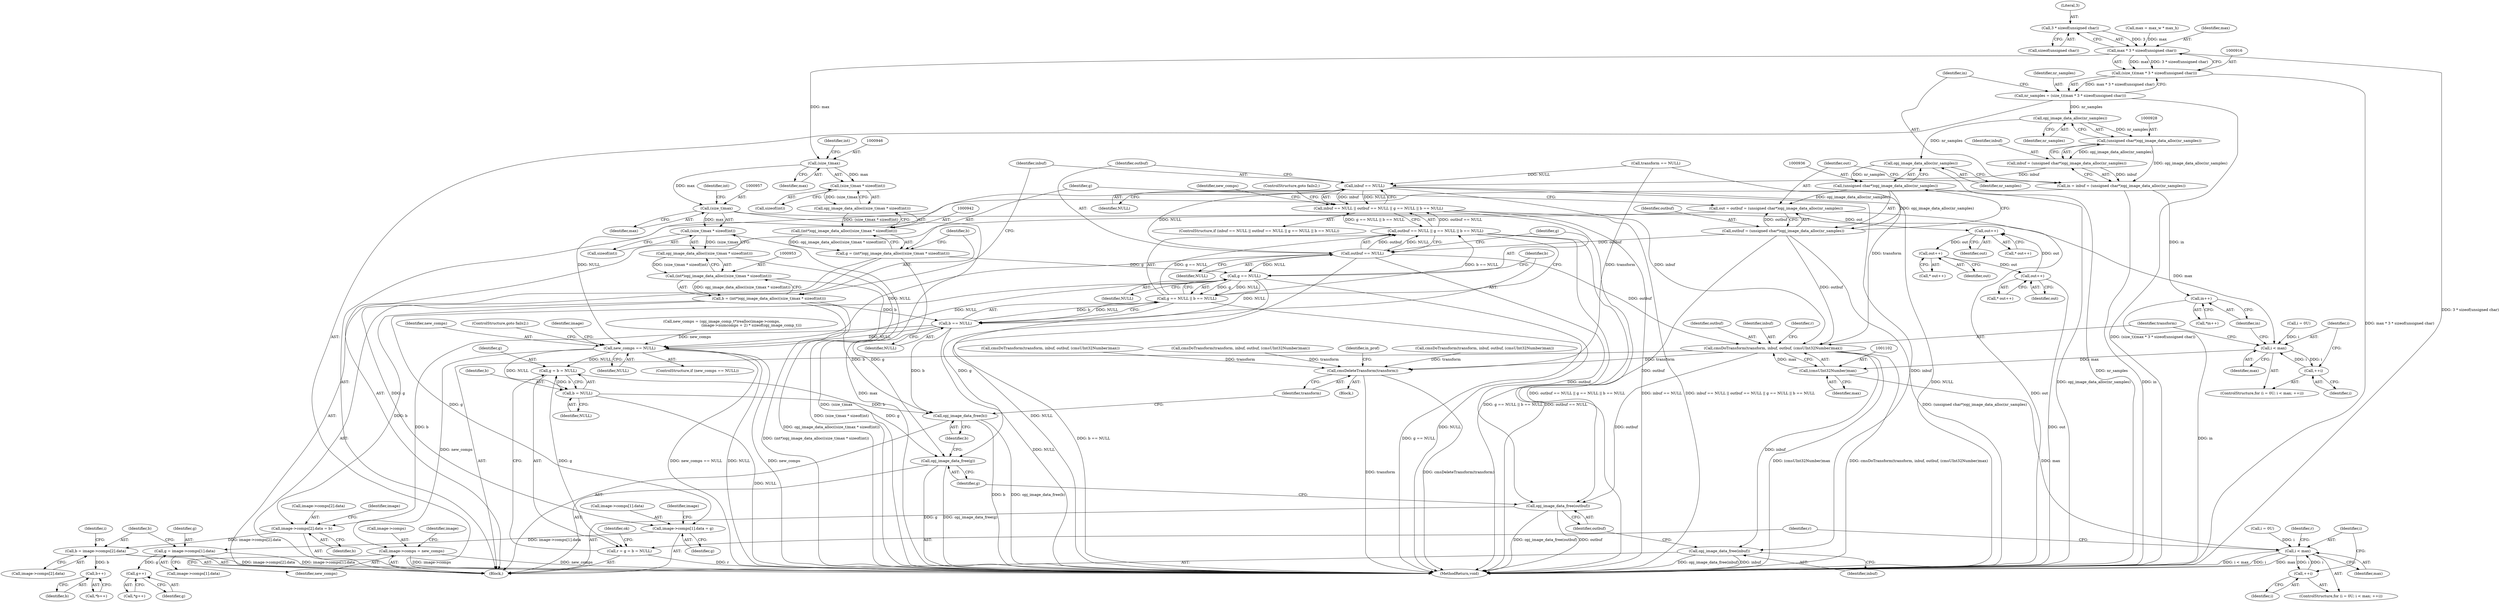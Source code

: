 digraph "0_openjpeg_2e5ab1d9987831c981ff05862e8ccf1381ed58ea@API" {
"1000919" [label="(Call,3 * sizeof(unsigned char))"];
"1000917" [label="(Call,max * 3 * sizeof(unsigned char))"];
"1000915" [label="(Call,(size_t)(max * 3 * sizeof(unsigned char)))"];
"1000913" [label="(Call,nr_samples = (size_t)(max * 3 * sizeof(unsigned char)))"];
"1000929" [label="(Call,opj_image_data_alloc(nr_samples))"];
"1000927" [label="(Call,(unsigned char*)opj_image_data_alloc(nr_samples))"];
"1000923" [label="(Call,in = inbuf = (unsigned char*)opj_image_data_alloc(nr_samples))"];
"1001090" [label="(Call,in++)"];
"1000925" [label="(Call,inbuf = (unsigned char*)opj_image_data_alloc(nr_samples))"];
"1000963" [label="(Call,inbuf == NULL)"];
"1000962" [label="(Call,inbuf == NULL || outbuf == NULL || g == NULL || b == NULL)"];
"1000967" [label="(Call,outbuf == NULL)"];
"1000966" [label="(Call,outbuf == NULL || g == NULL || b == NULL)"];
"1000971" [label="(Call,g == NULL)"];
"1000970" [label="(Call,g == NULL || b == NULL)"];
"1000974" [label="(Call,b == NULL)"];
"1000996" [label="(Call,new_comps == NULL)"];
"1001001" [label="(Call,image->comps = new_comps)"];
"1001170" [label="(Call,g = b = NULL)"];
"1001168" [label="(Call,r = g = b = NULL)"];
"1001183" [label="(Call,opj_image_data_free(g))"];
"1001172" [label="(Call,b = NULL)"];
"1001185" [label="(Call,opj_image_data_free(b))"];
"1001055" [label="(Call,image->comps[2].data = b)"];
"1001122" [label="(Call,b = image->comps[2].data)"];
"1001161" [label="(Call,b++)"];
"1001046" [label="(Call,image->comps[1].data = g)"];
"1001113" [label="(Call,g = image->comps[1].data)"];
"1001152" [label="(Call,g++)"];
"1001097" [label="(Call,cmsDoTransform(transform, inbuf, outbuf, (cmsUInt32Number)max))"];
"1001179" [label="(Call,opj_image_data_free(inbuf))"];
"1001181" [label="(Call,opj_image_data_free(outbuf))"];
"1001473" [label="(Call,cmsDeleteTransform(transform))"];
"1000937" [label="(Call,opj_image_data_alloc(nr_samples))"];
"1000935" [label="(Call,(unsigned char*)opj_image_data_alloc(nr_samples))"];
"1000931" [label="(Call,out = outbuf = (unsigned char*)opj_image_data_alloc(nr_samples))"];
"1001148" [label="(Call,out++)"];
"1001157" [label="(Call,out++)"];
"1001166" [label="(Call,out++)"];
"1000933" [label="(Call,outbuf = (unsigned char*)opj_image_data_alloc(nr_samples))"];
"1000945" [label="(Call,(size_t)max)"];
"1000944" [label="(Call,(size_t)max * sizeof(int))"];
"1000943" [label="(Call,opj_image_data_alloc((size_t)max * sizeof(int)))"];
"1000941" [label="(Call,(int*)opj_image_data_alloc((size_t)max * sizeof(int)))"];
"1000939" [label="(Call,g = (int*)opj_image_data_alloc((size_t)max * sizeof(int)))"];
"1000956" [label="(Call,(size_t)max)"];
"1000955" [label="(Call,(size_t)max * sizeof(int))"];
"1000954" [label="(Call,opj_image_data_alloc((size_t)max * sizeof(int)))"];
"1000952" [label="(Call,(int*)opj_image_data_alloc((size_t)max * sizeof(int)))"];
"1000950" [label="(Call,b = (int*)opj_image_data_alloc((size_t)max * sizeof(int)))"];
"1001082" [label="(Call,i < max)"];
"1001085" [label="(Call,++i)"];
"1001101" [label="(Call,(cmsUInt32Number)max)"];
"1001135" [label="(Call,i < max)"];
"1001138" [label="(Call,++i)"];
"1001005" [label="(Identifier,new_comps)"];
"1001103" [label="(Identifier,max)"];
"1001099" [label="(Identifier,inbuf)"];
"1001168" [label="(Call,r = g = b = NULL)"];
"1001115" [label="(Call,image->comps[1].data)"];
"1001169" [label="(Identifier,r)"];
"1000929" [label="(Call,opj_image_data_alloc(nr_samples))"];
"1000969" [label="(Identifier,NULL)"];
"1000963" [label="(Call,inbuf == NULL)"];
"1000947" [label="(Identifier,max)"];
"1000961" [label="(ControlStructure,if (inbuf == NULL || outbuf == NULL || g == NULL || b == NULL))"];
"1001158" [label="(Identifier,out)"];
"1000948" [label="(Call,sizeof(int))"];
"1000997" [label="(Identifier,new_comps)"];
"1000919" [label="(Call,3 * sizeof(unsigned char))"];
"1001056" [label="(Call,image->comps[2].data)"];
"1000933" [label="(Call,outbuf = (unsigned char*)opj_image_data_alloc(nr_samples))"];
"1001085" [label="(Call,++i)"];
"1001079" [label="(Call,i = 0U)"];
"1000938" [label="(Identifier,nr_samples)"];
"1001054" [label="(Identifier,g)"];
"1001090" [label="(Call,in++)"];
"1000970" [label="(Call,g == NULL || b == NULL)"];
"1001059" [label="(Identifier,image)"];
"1001149" [label="(Identifier,out)"];
"1000915" [label="(Call,(size_t)(max * 3 * sizeof(unsigned char)))"];
"1000962" [label="(Call,inbuf == NULL || outbuf == NULL || g == NULL || b == NULL)"];
"1001135" [label="(Call,i < max)"];
"1001063" [label="(Identifier,b)"];
"1001132" [label="(Call,i = 0U)"];
"1001476" [label="(Identifier,in_prof)"];
"1001133" [label="(Identifier,i)"];
"1001084" [label="(Identifier,max)"];
"1000931" [label="(Call,out = outbuf = (unsigned char*)opj_image_data_alloc(nr_samples))"];
"1001055" [label="(Call,image->comps[2].data = b)"];
"1001078" [label="(ControlStructure,for (i = 0U; i < max; ++i))"];
"1000954" [label="(Call,opj_image_data_alloc((size_t)max * sizeof(int)))"];
"1001138" [label="(Call,++i)"];
"1000932" [label="(Identifier,out)"];
"1000958" [label="(Identifier,max)"];
"1001182" [label="(Identifier,outbuf)"];
"1000959" [label="(Call,sizeof(int))"];
"1001487" [label="(MethodReturn,void)"];
"1000960" [label="(Identifier,int)"];
"1000927" [label="(Call,(unsigned char*)opj_image_data_alloc(nr_samples))"];
"1001105" [label="(Identifier,r)"];
"1000945" [label="(Call,(size_t)max)"];
"1001124" [label="(Call,image->comps[2].data)"];
"1000917" [label="(Call,max * 3 * sizeof(unsigned char))"];
"1000930" [label="(Identifier,nr_samples)"];
"1000980" [label="(Identifier,new_comps)"];
"1001097" [label="(Call,cmsDoTransform(transform, inbuf, outbuf, (cmsUInt32Number)max))"];
"1001101" [label="(Call,(cmsUInt32Number)max)"];
"1001151" [label="(Call,*g++)"];
"1001473" [label="(Call,cmsDeleteTransform(transform))"];
"1000920" [label="(Literal,3)"];
"1001184" [label="(Identifier,g)"];
"1001181" [label="(Call,opj_image_data_free(outbuf))"];
"1001139" [label="(Identifier,i)"];
"1000972" [label="(Identifier,g)"];
"1000949" [label="(Identifier,int)"];
"1000976" [label="(Identifier,NULL)"];
"1000955" [label="(Call,(size_t)max * sizeof(int))"];
"1001174" [label="(Identifier,NULL)"];
"1001123" [label="(Identifier,b)"];
"1001091" [label="(Identifier,in)"];
"1001153" [label="(Identifier,g)"];
"1001179" [label="(Call,opj_image_data_free(inbuf))"];
"1001137" [label="(Identifier,max)"];
"1000965" [label="(Identifier,NULL)"];
"1000978" [label="(ControlStructure,goto fails2;)"];
"1000952" [label="(Call,(int*)opj_image_data_alloc((size_t)max * sizeof(int)))"];
"1001083" [label="(Identifier,i)"];
"1000966" [label="(Call,outbuf == NULL || g == NULL || b == NULL)"];
"1000944" [label="(Call,(size_t)max * sizeof(int))"];
"1001082" [label="(Call,i < max)"];
"1000995" [label="(ControlStructure,if (new_comps == NULL))"];
"1001186" [label="(Identifier,b)"];
"1001009" [label="(Identifier,image)"];
"1001152" [label="(Call,g++)"];
"1001162" [label="(Identifier,b)"];
"1000973" [label="(Identifier,NULL)"];
"1000913" [label="(Call,nr_samples = (size_t)(max * 3 * sizeof(unsigned char)))"];
"1000492" [label="(Call,transform == NULL)"];
"1000939" [label="(Call,g = (int*)opj_image_data_alloc((size_t)max * sizeof(int)))"];
"1000971" [label="(Call,g == NULL)"];
"1000902" [label="(Block,)"];
"1001172" [label="(Call,b = NULL)"];
"1000943" [label="(Call,opj_image_data_alloc((size_t)max * sizeof(int)))"];
"1000925" [label="(Call,inbuf = (unsigned char*)opj_image_data_alloc(nr_samples))"];
"1001047" [label="(Call,image->comps[1].data)"];
"1001066" [label="(Identifier,image)"];
"1001000" [label="(ControlStructure,goto fails2;)"];
"1001089" [label="(Call,*in++)"];
"1000817" [label="(Call,cmsDoTransform(transform, inbuf, outbuf, (cmsUInt32Number)max))"];
"1001100" [label="(Identifier,outbuf)"];
"1001173" [label="(Identifier,b)"];
"1000937" [label="(Call,opj_image_data_alloc(nr_samples))"];
"1000934" [label="(Identifier,outbuf)"];
"1001183" [label="(Call,opj_image_data_free(g))"];
"1000113" [label="(Block,)"];
"1001144" [label="(Identifier,r)"];
"1001157" [label="(Call,out++)"];
"1000979" [label="(Call,new_comps = (opj_image_comp_t*)realloc(image->comps,\n                                                   (image->numcomps + 2) * sizeof(opj_image_comp_t)))"];
"1001166" [label="(Call,out++)"];
"1000956" [label="(Call,(size_t)max)"];
"1001136" [label="(Identifier,i)"];
"1001113" [label="(Call,g = image->comps[1].data)"];
"1001383" [label="(Call,cmsDoTransform(transform, inbuf, outbuf, (cmsUInt32Number)max))"];
"1000923" [label="(Call,in = inbuf = (unsigned char*)opj_image_data_alloc(nr_samples))"];
"1000996" [label="(Call,new_comps == NULL)"];
"1001474" [label="(Identifier,transform)"];
"1001167" [label="(Identifier,out)"];
"1001171" [label="(Identifier,g)"];
"1001165" [label="(Call,* out++)"];
"1000908" [label="(Call,max = max_w * max_h)"];
"1001086" [label="(Identifier,i)"];
"1000627" [label="(Call,cmsDoTransform(transform, inbuf, outbuf, (cmsUInt32Number)max))"];
"1000998" [label="(Identifier,NULL)"];
"1001147" [label="(Call,* out++)"];
"1001131" [label="(ControlStructure,for (i = 0U; i < max; ++i))"];
"1001160" [label="(Call,*b++)"];
"1000921" [label="(Call,sizeof(unsigned char))"];
"1000964" [label="(Identifier,inbuf)"];
"1000974" [label="(Call,b == NULL)"];
"1000975" [label="(Identifier,b)"];
"1000935" [label="(Call,(unsigned char*)opj_image_data_alloc(nr_samples))"];
"1001176" [label="(Identifier,ok)"];
"1001001" [label="(Call,image->comps = new_comps)"];
"1000967" [label="(Call,outbuf == NULL)"];
"1001148" [label="(Call,out++)"];
"1000940" [label="(Identifier,g)"];
"1000918" [label="(Identifier,max)"];
"1000968" [label="(Identifier,outbuf)"];
"1001046" [label="(Call,image->comps[1].data = g)"];
"1001185" [label="(Call,opj_image_data_free(b))"];
"1000941" [label="(Call,(int*)opj_image_data_alloc((size_t)max * sizeof(int)))"];
"1000914" [label="(Identifier,nr_samples)"];
"1000924" [label="(Identifier,in)"];
"1001098" [label="(Identifier,transform)"];
"1001114" [label="(Identifier,g)"];
"1000926" [label="(Identifier,inbuf)"];
"1000950" [label="(Call,b = (int*)opj_image_data_alloc((size_t)max * sizeof(int)))"];
"1001180" [label="(Identifier,inbuf)"];
"1001003" [label="(Identifier,image)"];
"1001161" [label="(Call,b++)"];
"1001002" [label="(Call,image->comps)"];
"1001122" [label="(Call,b = image->comps[2].data)"];
"1001170" [label="(Call,g = b = NULL)"];
"1001156" [label="(Call,* out++)"];
"1000951" [label="(Identifier,b)"];
"1000919" -> "1000917"  [label="AST: "];
"1000919" -> "1000921"  [label="CFG: "];
"1000920" -> "1000919"  [label="AST: "];
"1000921" -> "1000919"  [label="AST: "];
"1000917" -> "1000919"  [label="CFG: "];
"1000919" -> "1000917"  [label="DDG: 3"];
"1000917" -> "1000915"  [label="AST: "];
"1000918" -> "1000917"  [label="AST: "];
"1000915" -> "1000917"  [label="CFG: "];
"1000917" -> "1001487"  [label="DDG: 3 * sizeof(unsigned char)"];
"1000917" -> "1000915"  [label="DDG: max"];
"1000917" -> "1000915"  [label="DDG: 3 * sizeof(unsigned char)"];
"1000908" -> "1000917"  [label="DDG: max"];
"1000917" -> "1000945"  [label="DDG: max"];
"1000915" -> "1000913"  [label="AST: "];
"1000916" -> "1000915"  [label="AST: "];
"1000913" -> "1000915"  [label="CFG: "];
"1000915" -> "1001487"  [label="DDG: max * 3 * sizeof(unsigned char)"];
"1000915" -> "1000913"  [label="DDG: max * 3 * sizeof(unsigned char)"];
"1000913" -> "1000902"  [label="AST: "];
"1000914" -> "1000913"  [label="AST: "];
"1000924" -> "1000913"  [label="CFG: "];
"1000913" -> "1001487"  [label="DDG: (size_t)(max * 3 * sizeof(unsigned char))"];
"1000913" -> "1000929"  [label="DDG: nr_samples"];
"1000929" -> "1000927"  [label="AST: "];
"1000929" -> "1000930"  [label="CFG: "];
"1000930" -> "1000929"  [label="AST: "];
"1000927" -> "1000929"  [label="CFG: "];
"1000929" -> "1000927"  [label="DDG: nr_samples"];
"1000929" -> "1000937"  [label="DDG: nr_samples"];
"1000927" -> "1000925"  [label="AST: "];
"1000928" -> "1000927"  [label="AST: "];
"1000925" -> "1000927"  [label="CFG: "];
"1000927" -> "1000923"  [label="DDG: opj_image_data_alloc(nr_samples)"];
"1000927" -> "1000925"  [label="DDG: opj_image_data_alloc(nr_samples)"];
"1000923" -> "1000902"  [label="AST: "];
"1000923" -> "1000925"  [label="CFG: "];
"1000924" -> "1000923"  [label="AST: "];
"1000925" -> "1000923"  [label="AST: "];
"1000932" -> "1000923"  [label="CFG: "];
"1000923" -> "1001487"  [label="DDG: in"];
"1000925" -> "1000923"  [label="DDG: inbuf"];
"1000923" -> "1001090"  [label="DDG: in"];
"1001090" -> "1001089"  [label="AST: "];
"1001090" -> "1001091"  [label="CFG: "];
"1001091" -> "1001090"  [label="AST: "];
"1001089" -> "1001090"  [label="CFG: "];
"1001090" -> "1001487"  [label="DDG: in"];
"1000926" -> "1000925"  [label="AST: "];
"1000925" -> "1000963"  [label="DDG: inbuf"];
"1000963" -> "1000962"  [label="AST: "];
"1000963" -> "1000965"  [label="CFG: "];
"1000964" -> "1000963"  [label="AST: "];
"1000965" -> "1000963"  [label="AST: "];
"1000968" -> "1000963"  [label="CFG: "];
"1000962" -> "1000963"  [label="CFG: "];
"1000963" -> "1001487"  [label="DDG: NULL"];
"1000963" -> "1000962"  [label="DDG: inbuf"];
"1000963" -> "1000962"  [label="DDG: NULL"];
"1000492" -> "1000963"  [label="DDG: NULL"];
"1000963" -> "1000967"  [label="DDG: NULL"];
"1000963" -> "1000996"  [label="DDG: NULL"];
"1000963" -> "1001097"  [label="DDG: inbuf"];
"1000963" -> "1001179"  [label="DDG: inbuf"];
"1000962" -> "1000961"  [label="AST: "];
"1000962" -> "1000966"  [label="CFG: "];
"1000966" -> "1000962"  [label="AST: "];
"1000978" -> "1000962"  [label="CFG: "];
"1000980" -> "1000962"  [label="CFG: "];
"1000962" -> "1001487"  [label="DDG: inbuf == NULL || outbuf == NULL || g == NULL || b == NULL"];
"1000962" -> "1001487"  [label="DDG: outbuf == NULL || g == NULL || b == NULL"];
"1000962" -> "1001487"  [label="DDG: inbuf == NULL"];
"1000966" -> "1000962"  [label="DDG: outbuf == NULL"];
"1000966" -> "1000962"  [label="DDG: g == NULL || b == NULL"];
"1000967" -> "1000966"  [label="AST: "];
"1000967" -> "1000969"  [label="CFG: "];
"1000968" -> "1000967"  [label="AST: "];
"1000969" -> "1000967"  [label="AST: "];
"1000972" -> "1000967"  [label="CFG: "];
"1000966" -> "1000967"  [label="CFG: "];
"1000967" -> "1001487"  [label="DDG: NULL"];
"1000967" -> "1000966"  [label="DDG: outbuf"];
"1000967" -> "1000966"  [label="DDG: NULL"];
"1000933" -> "1000967"  [label="DDG: outbuf"];
"1000967" -> "1000971"  [label="DDG: NULL"];
"1000967" -> "1000996"  [label="DDG: NULL"];
"1000967" -> "1001097"  [label="DDG: outbuf"];
"1000967" -> "1001181"  [label="DDG: outbuf"];
"1000966" -> "1000970"  [label="CFG: "];
"1000970" -> "1000966"  [label="AST: "];
"1000966" -> "1001487"  [label="DDG: outbuf == NULL"];
"1000966" -> "1001487"  [label="DDG: g == NULL || b == NULL"];
"1000970" -> "1000966"  [label="DDG: g == NULL"];
"1000970" -> "1000966"  [label="DDG: b == NULL"];
"1000971" -> "1000970"  [label="AST: "];
"1000971" -> "1000973"  [label="CFG: "];
"1000972" -> "1000971"  [label="AST: "];
"1000973" -> "1000971"  [label="AST: "];
"1000975" -> "1000971"  [label="CFG: "];
"1000970" -> "1000971"  [label="CFG: "];
"1000971" -> "1001487"  [label="DDG: NULL"];
"1000971" -> "1000970"  [label="DDG: g"];
"1000971" -> "1000970"  [label="DDG: NULL"];
"1000939" -> "1000971"  [label="DDG: g"];
"1000971" -> "1000974"  [label="DDG: NULL"];
"1000971" -> "1000996"  [label="DDG: NULL"];
"1000971" -> "1001046"  [label="DDG: g"];
"1000971" -> "1001183"  [label="DDG: g"];
"1000970" -> "1000974"  [label="CFG: "];
"1000974" -> "1000970"  [label="AST: "];
"1000970" -> "1001487"  [label="DDG: b == NULL"];
"1000970" -> "1001487"  [label="DDG: g == NULL"];
"1000974" -> "1000970"  [label="DDG: b"];
"1000974" -> "1000970"  [label="DDG: NULL"];
"1000974" -> "1000976"  [label="CFG: "];
"1000975" -> "1000974"  [label="AST: "];
"1000976" -> "1000974"  [label="AST: "];
"1000974" -> "1001487"  [label="DDG: NULL"];
"1000950" -> "1000974"  [label="DDG: b"];
"1000974" -> "1000996"  [label="DDG: NULL"];
"1000974" -> "1001055"  [label="DDG: b"];
"1000974" -> "1001185"  [label="DDG: b"];
"1000996" -> "1000995"  [label="AST: "];
"1000996" -> "1000998"  [label="CFG: "];
"1000997" -> "1000996"  [label="AST: "];
"1000998" -> "1000996"  [label="AST: "];
"1001000" -> "1000996"  [label="CFG: "];
"1001003" -> "1000996"  [label="CFG: "];
"1000996" -> "1001487"  [label="DDG: new_comps == NULL"];
"1000996" -> "1001487"  [label="DDG: NULL"];
"1000996" -> "1001487"  [label="DDG: new_comps"];
"1000979" -> "1000996"  [label="DDG: new_comps"];
"1000996" -> "1001001"  [label="DDG: new_comps"];
"1000996" -> "1001170"  [label="DDG: NULL"];
"1000996" -> "1001172"  [label="DDG: NULL"];
"1001001" -> "1000902"  [label="AST: "];
"1001001" -> "1001005"  [label="CFG: "];
"1001002" -> "1001001"  [label="AST: "];
"1001005" -> "1001001"  [label="AST: "];
"1001009" -> "1001001"  [label="CFG: "];
"1001001" -> "1001487"  [label="DDG: image->comps"];
"1001001" -> "1001487"  [label="DDG: new_comps"];
"1001170" -> "1001168"  [label="AST: "];
"1001170" -> "1001172"  [label="CFG: "];
"1001171" -> "1001170"  [label="AST: "];
"1001172" -> "1001170"  [label="AST: "];
"1001168" -> "1001170"  [label="CFG: "];
"1001170" -> "1001168"  [label="DDG: g"];
"1001172" -> "1001170"  [label="DDG: b"];
"1001170" -> "1001183"  [label="DDG: g"];
"1001168" -> "1000902"  [label="AST: "];
"1001169" -> "1001168"  [label="AST: "];
"1001176" -> "1001168"  [label="CFG: "];
"1001168" -> "1001487"  [label="DDG: r"];
"1001183" -> "1000902"  [label="AST: "];
"1001183" -> "1001184"  [label="CFG: "];
"1001184" -> "1001183"  [label="AST: "];
"1001186" -> "1001183"  [label="CFG: "];
"1001183" -> "1001487"  [label="DDG: g"];
"1001183" -> "1001487"  [label="DDG: opj_image_data_free(g)"];
"1000939" -> "1001183"  [label="DDG: g"];
"1001172" -> "1001174"  [label="CFG: "];
"1001173" -> "1001172"  [label="AST: "];
"1001174" -> "1001172"  [label="AST: "];
"1001172" -> "1001487"  [label="DDG: NULL"];
"1001172" -> "1001185"  [label="DDG: b"];
"1001185" -> "1000902"  [label="AST: "];
"1001185" -> "1001186"  [label="CFG: "];
"1001186" -> "1001185"  [label="AST: "];
"1001474" -> "1001185"  [label="CFG: "];
"1001185" -> "1001487"  [label="DDG: b"];
"1001185" -> "1001487"  [label="DDG: opj_image_data_free(b)"];
"1000950" -> "1001185"  [label="DDG: b"];
"1001055" -> "1000902"  [label="AST: "];
"1001055" -> "1001063"  [label="CFG: "];
"1001056" -> "1001055"  [label="AST: "];
"1001063" -> "1001055"  [label="AST: "];
"1001066" -> "1001055"  [label="CFG: "];
"1000950" -> "1001055"  [label="DDG: b"];
"1001055" -> "1001122"  [label="DDG: image->comps[2].data"];
"1001122" -> "1000902"  [label="AST: "];
"1001122" -> "1001124"  [label="CFG: "];
"1001123" -> "1001122"  [label="AST: "];
"1001124" -> "1001122"  [label="AST: "];
"1001133" -> "1001122"  [label="CFG: "];
"1001122" -> "1001487"  [label="DDG: image->comps[2].data"];
"1001122" -> "1001161"  [label="DDG: b"];
"1001161" -> "1001160"  [label="AST: "];
"1001161" -> "1001162"  [label="CFG: "];
"1001162" -> "1001161"  [label="AST: "];
"1001160" -> "1001161"  [label="CFG: "];
"1001046" -> "1000902"  [label="AST: "];
"1001046" -> "1001054"  [label="CFG: "];
"1001047" -> "1001046"  [label="AST: "];
"1001054" -> "1001046"  [label="AST: "];
"1001059" -> "1001046"  [label="CFG: "];
"1000939" -> "1001046"  [label="DDG: g"];
"1001046" -> "1001113"  [label="DDG: image->comps[1].data"];
"1001113" -> "1000902"  [label="AST: "];
"1001113" -> "1001115"  [label="CFG: "];
"1001114" -> "1001113"  [label="AST: "];
"1001115" -> "1001113"  [label="AST: "];
"1001123" -> "1001113"  [label="CFG: "];
"1001113" -> "1001487"  [label="DDG: image->comps[1].data"];
"1001113" -> "1001152"  [label="DDG: g"];
"1001152" -> "1001151"  [label="AST: "];
"1001152" -> "1001153"  [label="CFG: "];
"1001153" -> "1001152"  [label="AST: "];
"1001151" -> "1001152"  [label="CFG: "];
"1001097" -> "1000902"  [label="AST: "];
"1001097" -> "1001101"  [label="CFG: "];
"1001098" -> "1001097"  [label="AST: "];
"1001099" -> "1001097"  [label="AST: "];
"1001100" -> "1001097"  [label="AST: "];
"1001101" -> "1001097"  [label="AST: "];
"1001105" -> "1001097"  [label="CFG: "];
"1001097" -> "1001487"  [label="DDG: cmsDoTransform(transform, inbuf, outbuf, (cmsUInt32Number)max)"];
"1001097" -> "1001487"  [label="DDG: (cmsUInt32Number)max"];
"1000492" -> "1001097"  [label="DDG: transform"];
"1000933" -> "1001097"  [label="DDG: outbuf"];
"1001101" -> "1001097"  [label="DDG: max"];
"1001097" -> "1001179"  [label="DDG: inbuf"];
"1001097" -> "1001181"  [label="DDG: outbuf"];
"1001097" -> "1001473"  [label="DDG: transform"];
"1001179" -> "1000902"  [label="AST: "];
"1001179" -> "1001180"  [label="CFG: "];
"1001180" -> "1001179"  [label="AST: "];
"1001182" -> "1001179"  [label="CFG: "];
"1001179" -> "1001487"  [label="DDG: opj_image_data_free(inbuf)"];
"1001179" -> "1001487"  [label="DDG: inbuf"];
"1001181" -> "1000902"  [label="AST: "];
"1001181" -> "1001182"  [label="CFG: "];
"1001182" -> "1001181"  [label="AST: "];
"1001184" -> "1001181"  [label="CFG: "];
"1001181" -> "1001487"  [label="DDG: outbuf"];
"1001181" -> "1001487"  [label="DDG: opj_image_data_free(outbuf)"];
"1000933" -> "1001181"  [label="DDG: outbuf"];
"1001473" -> "1000113"  [label="AST: "];
"1001473" -> "1001474"  [label="CFG: "];
"1001474" -> "1001473"  [label="AST: "];
"1001476" -> "1001473"  [label="CFG: "];
"1001473" -> "1001487"  [label="DDG: transform"];
"1001473" -> "1001487"  [label="DDG: cmsDeleteTransform(transform)"];
"1000817" -> "1001473"  [label="DDG: transform"];
"1000492" -> "1001473"  [label="DDG: transform"];
"1001383" -> "1001473"  [label="DDG: transform"];
"1000627" -> "1001473"  [label="DDG: transform"];
"1000937" -> "1000935"  [label="AST: "];
"1000937" -> "1000938"  [label="CFG: "];
"1000938" -> "1000937"  [label="AST: "];
"1000935" -> "1000937"  [label="CFG: "];
"1000937" -> "1001487"  [label="DDG: nr_samples"];
"1000937" -> "1000935"  [label="DDG: nr_samples"];
"1000935" -> "1000933"  [label="AST: "];
"1000936" -> "1000935"  [label="AST: "];
"1000933" -> "1000935"  [label="CFG: "];
"1000935" -> "1001487"  [label="DDG: opj_image_data_alloc(nr_samples)"];
"1000935" -> "1000931"  [label="DDG: opj_image_data_alloc(nr_samples)"];
"1000935" -> "1000933"  [label="DDG: opj_image_data_alloc(nr_samples)"];
"1000931" -> "1000902"  [label="AST: "];
"1000931" -> "1000933"  [label="CFG: "];
"1000932" -> "1000931"  [label="AST: "];
"1000933" -> "1000931"  [label="AST: "];
"1000940" -> "1000931"  [label="CFG: "];
"1000931" -> "1001487"  [label="DDG: out"];
"1000933" -> "1000931"  [label="DDG: outbuf"];
"1000931" -> "1001148"  [label="DDG: out"];
"1001148" -> "1001147"  [label="AST: "];
"1001148" -> "1001149"  [label="CFG: "];
"1001149" -> "1001148"  [label="AST: "];
"1001147" -> "1001148"  [label="CFG: "];
"1001166" -> "1001148"  [label="DDG: out"];
"1001148" -> "1001157"  [label="DDG: out"];
"1001157" -> "1001156"  [label="AST: "];
"1001157" -> "1001158"  [label="CFG: "];
"1001158" -> "1001157"  [label="AST: "];
"1001156" -> "1001157"  [label="CFG: "];
"1001157" -> "1001166"  [label="DDG: out"];
"1001166" -> "1001165"  [label="AST: "];
"1001166" -> "1001167"  [label="CFG: "];
"1001167" -> "1001166"  [label="AST: "];
"1001165" -> "1001166"  [label="CFG: "];
"1001166" -> "1001487"  [label="DDG: out"];
"1000934" -> "1000933"  [label="AST: "];
"1000933" -> "1001487"  [label="DDG: (unsigned char*)opj_image_data_alloc(nr_samples)"];
"1000945" -> "1000944"  [label="AST: "];
"1000945" -> "1000947"  [label="CFG: "];
"1000946" -> "1000945"  [label="AST: "];
"1000947" -> "1000945"  [label="AST: "];
"1000949" -> "1000945"  [label="CFG: "];
"1000945" -> "1000944"  [label="DDG: max"];
"1000945" -> "1000956"  [label="DDG: max"];
"1000944" -> "1000943"  [label="AST: "];
"1000944" -> "1000948"  [label="CFG: "];
"1000948" -> "1000944"  [label="AST: "];
"1000943" -> "1000944"  [label="CFG: "];
"1000944" -> "1000943"  [label="DDG: (size_t)max"];
"1000943" -> "1000941"  [label="AST: "];
"1000941" -> "1000943"  [label="CFG: "];
"1000943" -> "1000941"  [label="DDG: (size_t)max * sizeof(int)"];
"1000941" -> "1000939"  [label="AST: "];
"1000942" -> "1000941"  [label="AST: "];
"1000939" -> "1000941"  [label="CFG: "];
"1000941" -> "1000939"  [label="DDG: opj_image_data_alloc((size_t)max * sizeof(int))"];
"1000939" -> "1000902"  [label="AST: "];
"1000940" -> "1000939"  [label="AST: "];
"1000951" -> "1000939"  [label="CFG: "];
"1000956" -> "1000955"  [label="AST: "];
"1000956" -> "1000958"  [label="CFG: "];
"1000957" -> "1000956"  [label="AST: "];
"1000958" -> "1000956"  [label="AST: "];
"1000960" -> "1000956"  [label="CFG: "];
"1000956" -> "1001487"  [label="DDG: max"];
"1000956" -> "1000955"  [label="DDG: max"];
"1000956" -> "1001082"  [label="DDG: max"];
"1000955" -> "1000954"  [label="AST: "];
"1000955" -> "1000959"  [label="CFG: "];
"1000959" -> "1000955"  [label="AST: "];
"1000954" -> "1000955"  [label="CFG: "];
"1000955" -> "1001487"  [label="DDG: (size_t)max"];
"1000955" -> "1000954"  [label="DDG: (size_t)max"];
"1000954" -> "1000952"  [label="AST: "];
"1000952" -> "1000954"  [label="CFG: "];
"1000954" -> "1001487"  [label="DDG: (size_t)max * sizeof(int)"];
"1000954" -> "1000952"  [label="DDG: (size_t)max * sizeof(int)"];
"1000952" -> "1000950"  [label="AST: "];
"1000953" -> "1000952"  [label="AST: "];
"1000950" -> "1000952"  [label="CFG: "];
"1000952" -> "1001487"  [label="DDG: opj_image_data_alloc((size_t)max * sizeof(int))"];
"1000952" -> "1000950"  [label="DDG: opj_image_data_alloc((size_t)max * sizeof(int))"];
"1000950" -> "1000902"  [label="AST: "];
"1000951" -> "1000950"  [label="AST: "];
"1000964" -> "1000950"  [label="CFG: "];
"1000950" -> "1001487"  [label="DDG: (int*)opj_image_data_alloc((size_t)max * sizeof(int))"];
"1001082" -> "1001078"  [label="AST: "];
"1001082" -> "1001084"  [label="CFG: "];
"1001083" -> "1001082"  [label="AST: "];
"1001084" -> "1001082"  [label="AST: "];
"1001091" -> "1001082"  [label="CFG: "];
"1001098" -> "1001082"  [label="CFG: "];
"1001079" -> "1001082"  [label="DDG: i"];
"1001085" -> "1001082"  [label="DDG: i"];
"1001082" -> "1001085"  [label="DDG: i"];
"1001082" -> "1001101"  [label="DDG: max"];
"1001085" -> "1001078"  [label="AST: "];
"1001085" -> "1001086"  [label="CFG: "];
"1001086" -> "1001085"  [label="AST: "];
"1001083" -> "1001085"  [label="CFG: "];
"1001101" -> "1001103"  [label="CFG: "];
"1001102" -> "1001101"  [label="AST: "];
"1001103" -> "1001101"  [label="AST: "];
"1001101" -> "1001135"  [label="DDG: max"];
"1001135" -> "1001131"  [label="AST: "];
"1001135" -> "1001137"  [label="CFG: "];
"1001136" -> "1001135"  [label="AST: "];
"1001137" -> "1001135"  [label="AST: "];
"1001144" -> "1001135"  [label="CFG: "];
"1001169" -> "1001135"  [label="CFG: "];
"1001135" -> "1001487"  [label="DDG: i < max"];
"1001135" -> "1001487"  [label="DDG: max"];
"1001135" -> "1001487"  [label="DDG: i"];
"1001138" -> "1001135"  [label="DDG: i"];
"1001132" -> "1001135"  [label="DDG: i"];
"1001135" -> "1001138"  [label="DDG: i"];
"1001138" -> "1001131"  [label="AST: "];
"1001138" -> "1001139"  [label="CFG: "];
"1001139" -> "1001138"  [label="AST: "];
"1001136" -> "1001138"  [label="CFG: "];
}
